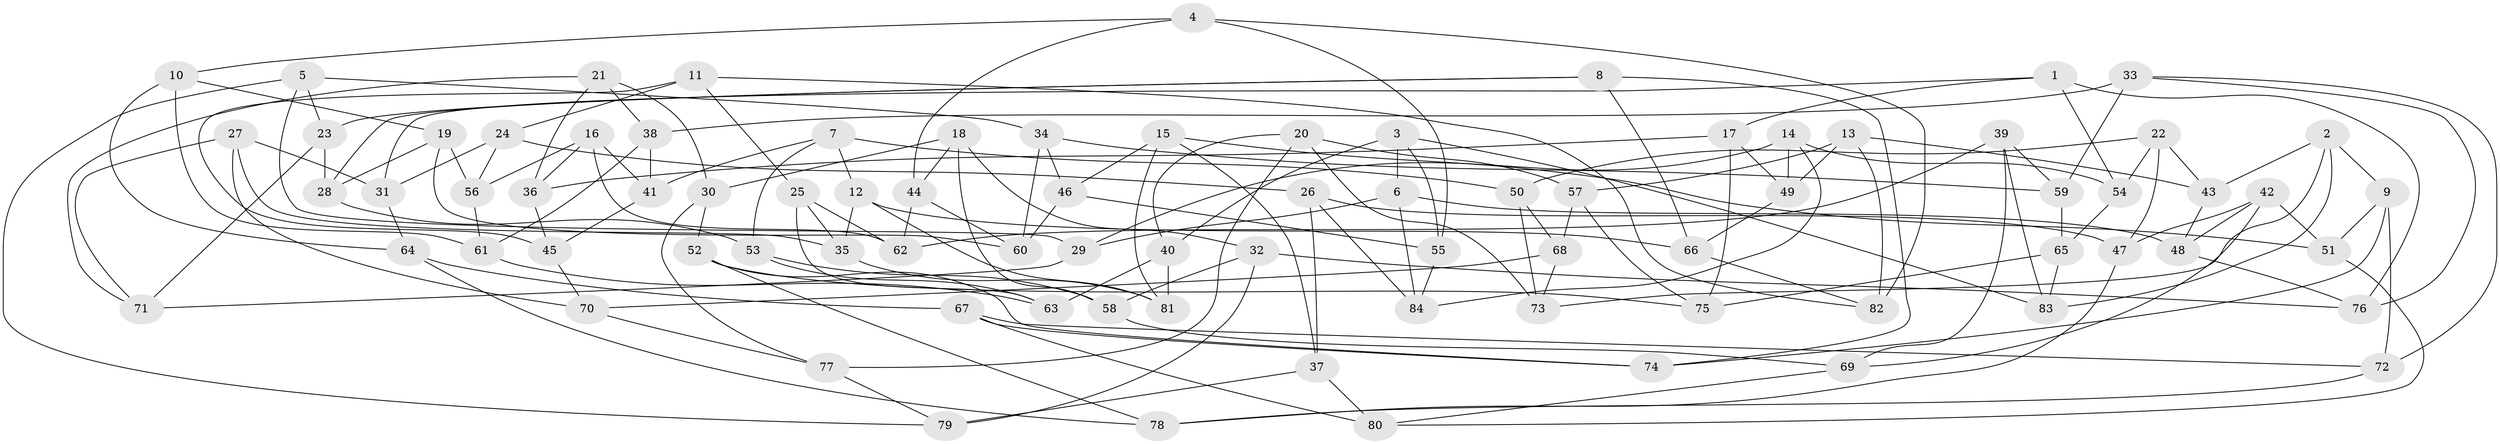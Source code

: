 // coarse degree distribution, {4: 0.21428571428571427, 5: 0.35714285714285715, 3: 0.047619047619047616, 6: 0.3333333333333333, 7: 0.023809523809523808, 8: 0.023809523809523808}
// Generated by graph-tools (version 1.1) at 2025/38/03/04/25 23:38:13]
// undirected, 84 vertices, 168 edges
graph export_dot {
  node [color=gray90,style=filled];
  1;
  2;
  3;
  4;
  5;
  6;
  7;
  8;
  9;
  10;
  11;
  12;
  13;
  14;
  15;
  16;
  17;
  18;
  19;
  20;
  21;
  22;
  23;
  24;
  25;
  26;
  27;
  28;
  29;
  30;
  31;
  32;
  33;
  34;
  35;
  36;
  37;
  38;
  39;
  40;
  41;
  42;
  43;
  44;
  45;
  46;
  47;
  48;
  49;
  50;
  51;
  52;
  53;
  54;
  55;
  56;
  57;
  58;
  59;
  60;
  61;
  62;
  63;
  64;
  65;
  66;
  67;
  68;
  69;
  70;
  71;
  72;
  73;
  74;
  75;
  76;
  77;
  78;
  79;
  80;
  81;
  82;
  83;
  84;
  1 -- 76;
  1 -- 31;
  1 -- 54;
  1 -- 17;
  2 -- 9;
  2 -- 73;
  2 -- 43;
  2 -- 83;
  3 -- 55;
  3 -- 6;
  3 -- 83;
  3 -- 40;
  4 -- 10;
  4 -- 44;
  4 -- 55;
  4 -- 82;
  5 -- 79;
  5 -- 34;
  5 -- 23;
  5 -- 29;
  6 -- 84;
  6 -- 48;
  6 -- 29;
  7 -- 12;
  7 -- 41;
  7 -- 53;
  7 -- 50;
  8 -- 74;
  8 -- 66;
  8 -- 23;
  8 -- 28;
  9 -- 72;
  9 -- 74;
  9 -- 51;
  10 -- 19;
  10 -- 61;
  10 -- 64;
  11 -- 45;
  11 -- 25;
  11 -- 82;
  11 -- 24;
  12 -- 66;
  12 -- 81;
  12 -- 35;
  13 -- 57;
  13 -- 82;
  13 -- 43;
  13 -- 49;
  14 -- 49;
  14 -- 29;
  14 -- 54;
  14 -- 84;
  15 -- 81;
  15 -- 37;
  15 -- 51;
  15 -- 46;
  16 -- 56;
  16 -- 41;
  16 -- 36;
  16 -- 62;
  17 -- 75;
  17 -- 36;
  17 -- 49;
  18 -- 58;
  18 -- 44;
  18 -- 32;
  18 -- 30;
  19 -- 28;
  19 -- 60;
  19 -- 56;
  20 -- 73;
  20 -- 57;
  20 -- 77;
  20 -- 40;
  21 -- 38;
  21 -- 71;
  21 -- 36;
  21 -- 30;
  22 -- 43;
  22 -- 54;
  22 -- 50;
  22 -- 47;
  23 -- 71;
  23 -- 28;
  24 -- 26;
  24 -- 31;
  24 -- 56;
  25 -- 62;
  25 -- 35;
  25 -- 63;
  26 -- 84;
  26 -- 37;
  26 -- 47;
  27 -- 71;
  27 -- 70;
  27 -- 35;
  27 -- 31;
  28 -- 53;
  29 -- 71;
  30 -- 77;
  30 -- 52;
  31 -- 64;
  32 -- 79;
  32 -- 58;
  32 -- 76;
  33 -- 72;
  33 -- 38;
  33 -- 59;
  33 -- 76;
  34 -- 60;
  34 -- 59;
  34 -- 46;
  35 -- 81;
  36 -- 45;
  37 -- 79;
  37 -- 80;
  38 -- 41;
  38 -- 61;
  39 -- 69;
  39 -- 59;
  39 -- 83;
  39 -- 62;
  40 -- 63;
  40 -- 81;
  41 -- 45;
  42 -- 51;
  42 -- 69;
  42 -- 48;
  42 -- 47;
  43 -- 48;
  44 -- 62;
  44 -- 60;
  45 -- 70;
  46 -- 60;
  46 -- 55;
  47 -- 78;
  48 -- 76;
  49 -- 66;
  50 -- 68;
  50 -- 73;
  51 -- 80;
  52 -- 78;
  52 -- 75;
  52 -- 74;
  53 -- 58;
  53 -- 63;
  54 -- 65;
  55 -- 84;
  56 -- 61;
  57 -- 68;
  57 -- 75;
  58 -- 69;
  59 -- 65;
  61 -- 63;
  64 -- 67;
  64 -- 78;
  65 -- 75;
  65 -- 83;
  66 -- 82;
  67 -- 74;
  67 -- 80;
  67 -- 72;
  68 -- 70;
  68 -- 73;
  69 -- 80;
  70 -- 77;
  72 -- 78;
  77 -- 79;
}
